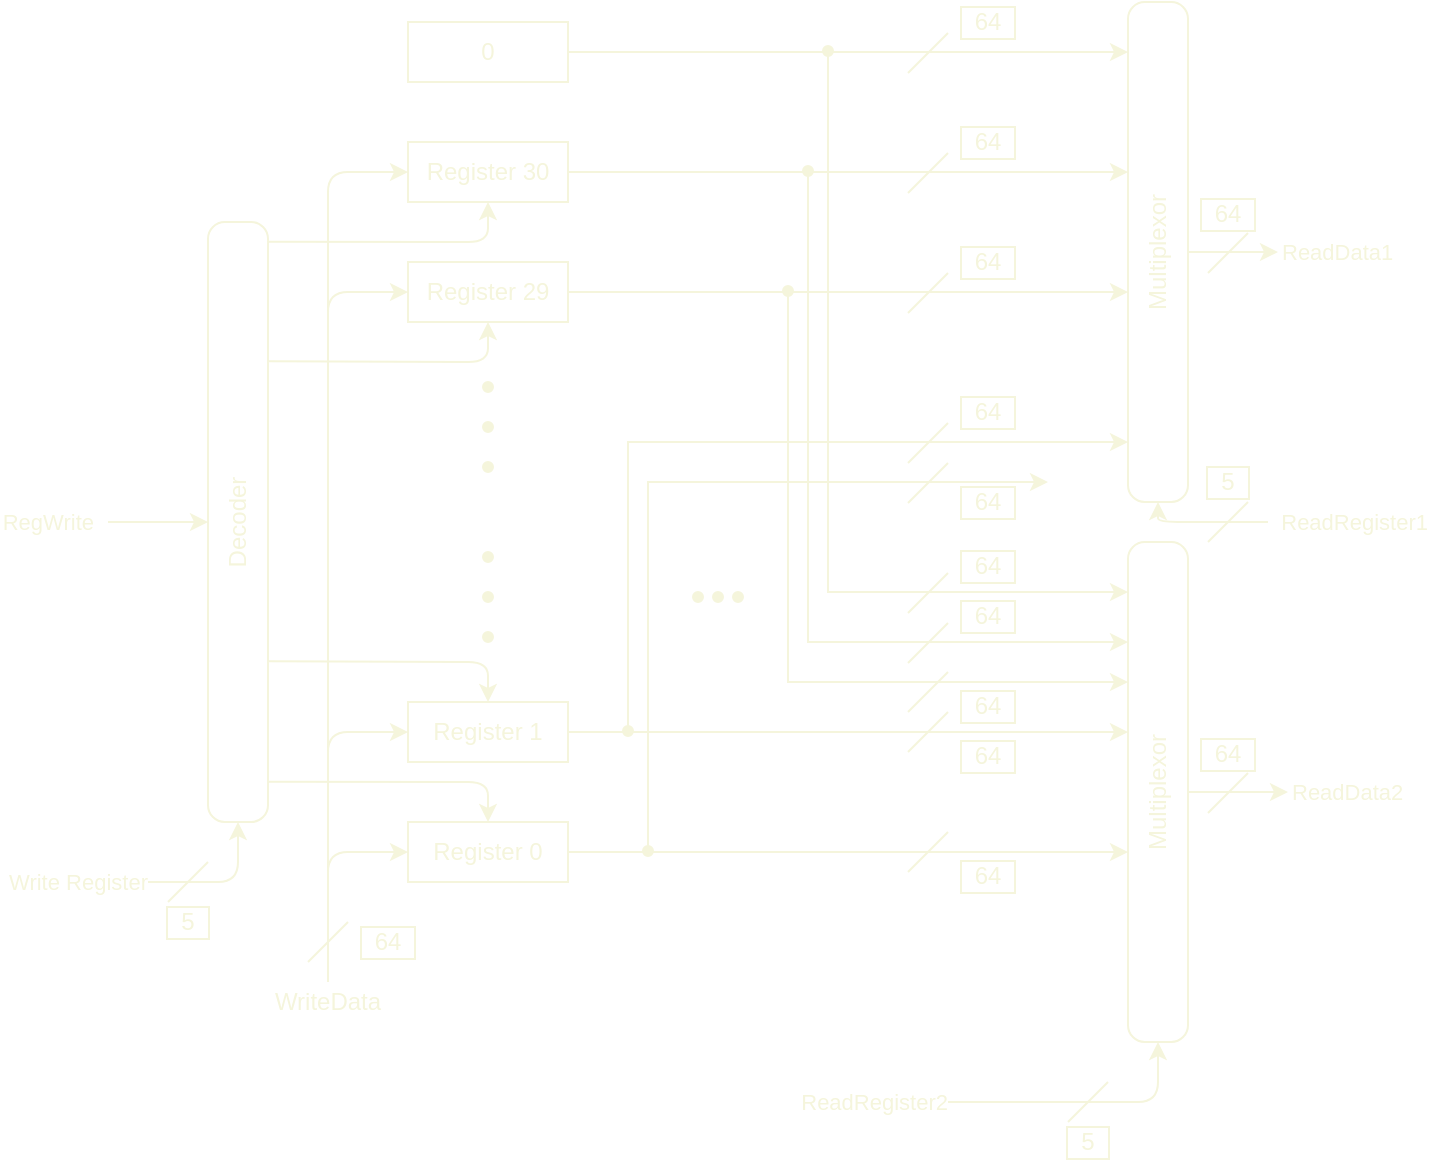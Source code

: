 <mxfile version="13.6.2" type="device"><diagram id="LnVerUIuJhwJkTdHIAUF" name="Page-1"><mxGraphModel dx="593" dy="313" grid="1" gridSize="10" guides="1" tooltips="1" connect="1" arrows="1" fold="1" page="1" pageScale="1" pageWidth="740" pageHeight="600" math="0" shadow="0"><root><mxCell id="0"/><mxCell id="1" parent="0"/><mxCell id="SUnhd_UqZ1GU9GuoNzDQ-1" value="Decoder" style="rounded=1;html=1;labelBorderColor=none;labelBackgroundColor=none;labelPosition=center;verticalLabelPosition=middle;align=center;verticalAlign=middle;arcSize=28;horizontal=0;whiteSpace=wrap;fillColor=none;strokeColor=#F5F5DC;fontColor=#F5F5DC;" vertex="1" parent="1"><mxGeometry x="110" y="120" width="30" height="300" as="geometry"/></mxCell><mxCell id="SUnhd_UqZ1GU9GuoNzDQ-2" value="" style="endArrow=classic;html=1;fontColor=#F5F5DC;strokeColor=#F5F5DC;" edge="1" parent="1"><mxGeometry width="50" height="50" relative="1" as="geometry"><mxPoint x="60" y="270" as="sourcePoint"/><mxPoint x="110" y="270" as="targetPoint"/></mxGeometry></mxCell><mxCell id="SUnhd_UqZ1GU9GuoNzDQ-3" value="RegWrite" style="edgeLabel;html=1;align=right;verticalAlign=middle;resizable=0;points=[];fontColor=#F5F5DC;labelBackgroundColor=none;" vertex="1" connectable="0" parent="SUnhd_UqZ1GU9GuoNzDQ-2"><mxGeometry x="-0.387" y="4" relative="1" as="geometry"><mxPoint x="-21.6" y="4" as="offset"/></mxGeometry></mxCell><mxCell id="SUnhd_UqZ1GU9GuoNzDQ-77" value="ReadData1" style="edgeStyle=orthogonalEdgeStyle;rounded=0;orthogonalLoop=1;jettySize=auto;html=1;exitX=1;exitY=0.5;exitDx=0;exitDy=0;align=left;fontColor=#F5F5DC;strokeColor=#F5F5DC;labelBackgroundColor=none;" edge="1" parent="1" source="SUnhd_UqZ1GU9GuoNzDQ-4"><mxGeometry x="1" relative="1" as="geometry"><mxPoint x="645" y="135" as="targetPoint"/><mxPoint as="offset"/></mxGeometry></mxCell><mxCell id="SUnhd_UqZ1GU9GuoNzDQ-4" value="Multiplexor" style="rounded=1;html=1;labelBorderColor=none;labelBackgroundColor=none;labelPosition=center;verticalLabelPosition=middle;align=center;verticalAlign=middle;arcSize=28;horizontal=0;whiteSpace=wrap;fillColor=none;strokeColor=#F5F5DC;fontColor=#F5F5DC;" vertex="1" parent="1"><mxGeometry x="570" y="10" width="30" height="250" as="geometry"/></mxCell><mxCell id="SUnhd_UqZ1GU9GuoNzDQ-80" value="ReadData2" style="edgeStyle=orthogonalEdgeStyle;rounded=0;orthogonalLoop=1;jettySize=auto;html=1;exitX=1;exitY=0.5;exitDx=0;exitDy=0;align=left;fontColor=#F5F5DC;strokeColor=#F5F5DC;labelBackgroundColor=none;" edge="1" parent="1" source="SUnhd_UqZ1GU9GuoNzDQ-5"><mxGeometry x="1" relative="1" as="geometry"><mxPoint x="650" y="405" as="targetPoint"/><mxPoint as="offset"/></mxGeometry></mxCell><mxCell id="SUnhd_UqZ1GU9GuoNzDQ-5" value="Multiplexor" style="rounded=1;html=1;labelBorderColor=none;labelBackgroundColor=none;labelPosition=center;verticalLabelPosition=middle;align=center;verticalAlign=middle;arcSize=28;horizontal=0;whiteSpace=wrap;fillColor=none;strokeColor=#F5F5DC;fontColor=#F5F5DC;" vertex="1" parent="1"><mxGeometry x="570" y="280" width="30" height="250" as="geometry"/></mxCell><mxCell id="SUnhd_UqZ1GU9GuoNzDQ-35" style="edgeStyle=orthogonalEdgeStyle;rounded=0;orthogonalLoop=1;jettySize=auto;html=1;exitX=1;exitY=0.5;exitDx=0;exitDy=0;fontColor=#F5F5DC;strokeColor=#F5F5DC;" edge="1" parent="1" source="SUnhd_UqZ1GU9GuoNzDQ-6"><mxGeometry relative="1" as="geometry"><mxPoint x="570" y="35" as="targetPoint"/></mxGeometry></mxCell><mxCell id="SUnhd_UqZ1GU9GuoNzDQ-6" value="0" style="rounded=0;whiteSpace=wrap;html=1;labelBackgroundColor=none;fillColor=none;strokeColor=#F5F5DC;fontColor=#F5F5DC;" vertex="1" parent="1"><mxGeometry x="210" y="20" width="80" height="30" as="geometry"/></mxCell><mxCell id="SUnhd_UqZ1GU9GuoNzDQ-7" value="Register 30" style="rounded=0;whiteSpace=wrap;html=1;labelBackgroundColor=none;fillColor=none;strokeColor=#F5F5DC;fontColor=#F5F5DC;" vertex="1" parent="1"><mxGeometry x="210" y="80" width="80" height="30" as="geometry"/></mxCell><mxCell id="SUnhd_UqZ1GU9GuoNzDQ-8" value="Register 29" style="rounded=0;whiteSpace=wrap;html=1;labelBackgroundColor=none;fillColor=none;strokeColor=#F5F5DC;fontColor=#F5F5DC;" vertex="1" parent="1"><mxGeometry x="210" y="140" width="80" height="30" as="geometry"/></mxCell><mxCell id="SUnhd_UqZ1GU9GuoNzDQ-9" value="" style="ellipse;whiteSpace=wrap;html=1;labelBackgroundColor=none;fillColor=#F5F5DC;strokeColor=#F5F5DC;fontColor=#F5F5DC;" vertex="1" parent="1"><mxGeometry x="247.5" y="200" width="5" height="5" as="geometry"/></mxCell><mxCell id="SUnhd_UqZ1GU9GuoNzDQ-11" value="" style="ellipse;whiteSpace=wrap;html=1;labelBackgroundColor=none;fillColor=#F5F5DC;strokeColor=#F5F5DC;fontColor=#F5F5DC;" vertex="1" parent="1"><mxGeometry x="247.5" y="220" width="5" height="5" as="geometry"/></mxCell><mxCell id="SUnhd_UqZ1GU9GuoNzDQ-12" value="" style="ellipse;whiteSpace=wrap;html=1;labelBackgroundColor=none;fillColor=#F5F5DC;strokeColor=#F5F5DC;fontColor=#F5F5DC;" vertex="1" parent="1"><mxGeometry x="247.5" y="240" width="5" height="5" as="geometry"/></mxCell><mxCell id="SUnhd_UqZ1GU9GuoNzDQ-14" value="" style="ellipse;whiteSpace=wrap;html=1;labelBackgroundColor=none;fillColor=#F5F5DC;strokeColor=#F5F5DC;fontColor=#F5F5DC;" vertex="1" parent="1"><mxGeometry x="247.5" y="285" width="5" height="5" as="geometry"/></mxCell><mxCell id="SUnhd_UqZ1GU9GuoNzDQ-15" value="" style="ellipse;whiteSpace=wrap;html=1;labelBackgroundColor=none;fillColor=#F5F5DC;strokeColor=#F5F5DC;fontColor=#F5F5DC;" vertex="1" parent="1"><mxGeometry x="247.5" y="305" width="5" height="5" as="geometry"/></mxCell><mxCell id="SUnhd_UqZ1GU9GuoNzDQ-16" value="" style="ellipse;whiteSpace=wrap;html=1;labelBackgroundColor=none;fillColor=#F5F5DC;strokeColor=#F5F5DC;fontColor=#F5F5DC;" vertex="1" parent="1"><mxGeometry x="247.5" y="325" width="5" height="5" as="geometry"/></mxCell><mxCell id="SUnhd_UqZ1GU9GuoNzDQ-17" value="Register 1" style="rounded=0;whiteSpace=wrap;html=1;labelBackgroundColor=none;fillColor=none;strokeColor=#F5F5DC;fontColor=#F5F5DC;" vertex="1" parent="1"><mxGeometry x="210" y="360" width="80" height="30" as="geometry"/></mxCell><mxCell id="SUnhd_UqZ1GU9GuoNzDQ-18" value="Register 0" style="rounded=0;whiteSpace=wrap;html=1;labelBackgroundColor=none;fillColor=none;strokeColor=#F5F5DC;fontColor=#F5F5DC;" vertex="1" parent="1"><mxGeometry x="210" y="420" width="80" height="30" as="geometry"/></mxCell><mxCell id="SUnhd_UqZ1GU9GuoNzDQ-19" value="" style="endArrow=classic;html=1;exitX=1;exitY=0.232;exitDx=0;exitDy=0;exitPerimeter=0;entryX=0.5;entryY=1;entryDx=0;entryDy=0;fontColor=#F5F5DC;strokeColor=#F5F5DC;" edge="1" parent="1" source="SUnhd_UqZ1GU9GuoNzDQ-1" target="SUnhd_UqZ1GU9GuoNzDQ-8"><mxGeometry width="50" height="50" relative="1" as="geometry"><mxPoint x="140" y="159" as="sourcePoint"/><mxPoint x="280" y="270" as="targetPoint"/><Array as="points"><mxPoint x="250" y="190"/></Array></mxGeometry></mxCell><mxCell id="SUnhd_UqZ1GU9GuoNzDQ-20" value="" style="endArrow=classic;html=1;exitX=0.997;exitY=0.033;exitDx=0;exitDy=0;entryX=0.5;entryY=1;entryDx=0;entryDy=0;exitPerimeter=0;fontColor=#F5F5DC;strokeColor=#F5F5DC;" edge="1" parent="1" source="SUnhd_UqZ1GU9GuoNzDQ-1" target="SUnhd_UqZ1GU9GuoNzDQ-7"><mxGeometry width="50" height="50" relative="1" as="geometry"><mxPoint x="130.45" y="104.92" as="sourcePoint"/><mxPoint x="200" y="105" as="targetPoint"/><Array as="points"><mxPoint x="250" y="130"/></Array></mxGeometry></mxCell><mxCell id="SUnhd_UqZ1GU9GuoNzDQ-22" value="" style="endArrow=classic;html=1;entryX=0.5;entryY=0;entryDx=0;entryDy=0;exitX=1;exitY=0.732;exitDx=0;exitDy=0;exitPerimeter=0;fontColor=#F5F5DC;strokeColor=#F5F5DC;" edge="1" parent="1" source="SUnhd_UqZ1GU9GuoNzDQ-1" target="SUnhd_UqZ1GU9GuoNzDQ-17"><mxGeometry width="50" height="50" relative="1" as="geometry"><mxPoint x="150" y="340" as="sourcePoint"/><mxPoint x="210" y="355" as="targetPoint"/><Array as="points"><mxPoint x="250" y="340"/></Array></mxGeometry></mxCell><mxCell id="SUnhd_UqZ1GU9GuoNzDQ-23" value="" style="endArrow=classic;html=1;exitX=1;exitY=0.933;exitDx=0;exitDy=0;entryX=0.5;entryY=0;entryDx=0;entryDy=0;exitPerimeter=0;fontColor=#F5F5DC;strokeColor=#F5F5DC;" edge="1" parent="1" source="SUnhd_UqZ1GU9GuoNzDQ-1" target="SUnhd_UqZ1GU9GuoNzDQ-18"><mxGeometry width="50" height="50" relative="1" as="geometry"><mxPoint x="140.45" y="434.92" as="sourcePoint"/><mxPoint x="210" y="435" as="targetPoint"/><Array as="points"><mxPoint x="250" y="400"/></Array></mxGeometry></mxCell><mxCell id="SUnhd_UqZ1GU9GuoNzDQ-24" value="" style="endArrow=classic;html=1;entryX=0;entryY=0.5;entryDx=0;entryDy=0;fontColor=#F5F5DC;strokeColor=#F5F5DC;" edge="1" parent="1" target="SUnhd_UqZ1GU9GuoNzDQ-7"><mxGeometry width="50" height="50" relative="1" as="geometry"><mxPoint x="170" y="480" as="sourcePoint"/><mxPoint x="170" y="100" as="targetPoint"/><Array as="points"><mxPoint x="170" y="95"/></Array></mxGeometry></mxCell><mxCell id="SUnhd_UqZ1GU9GuoNzDQ-25" value="" style="endArrow=classic;html=1;entryX=0;entryY=0.5;entryDx=0;entryDy=0;fontColor=#F5F5DC;strokeColor=#F5F5DC;" edge="1" parent="1"><mxGeometry width="50" height="50" relative="1" as="geometry"><mxPoint x="170" y="500" as="sourcePoint"/><mxPoint x="210" y="155" as="targetPoint"/><Array as="points"><mxPoint x="170" y="155"/></Array></mxGeometry></mxCell><mxCell id="SUnhd_UqZ1GU9GuoNzDQ-26" value="" style="endArrow=classic;html=1;entryX=0;entryY=0.5;entryDx=0;entryDy=0;fontColor=#F5F5DC;strokeColor=#F5F5DC;" edge="1" parent="1"><mxGeometry width="50" height="50" relative="1" as="geometry"><mxPoint x="170" y="500" as="sourcePoint"/><mxPoint x="210" y="375" as="targetPoint"/><Array as="points"><mxPoint x="170" y="375"/></Array></mxGeometry></mxCell><mxCell id="SUnhd_UqZ1GU9GuoNzDQ-27" value="" style="endArrow=classic;html=1;entryX=0;entryY=0.5;entryDx=0;entryDy=0;fontColor=#F5F5DC;strokeColor=#F5F5DC;" edge="1" parent="1"><mxGeometry width="50" height="50" relative="1" as="geometry"><mxPoint x="170" y="500" as="sourcePoint"/><mxPoint x="210" y="435" as="targetPoint"/><Array as="points"><mxPoint x="170" y="435"/></Array></mxGeometry></mxCell><mxCell id="SUnhd_UqZ1GU9GuoNzDQ-28" value="WriteData" style="text;html=1;strokeColor=none;fillColor=none;align=center;verticalAlign=middle;whiteSpace=wrap;rounded=0;labelBackgroundColor=none;fontColor=#F5F5DC;" vertex="1" parent="1"><mxGeometry x="150" y="500" width="40" height="20" as="geometry"/></mxCell><mxCell id="SUnhd_UqZ1GU9GuoNzDQ-29" value="" style="endArrow=none;html=1;fontColor=#F5F5DC;strokeColor=#F5F5DC;" edge="1" parent="1"><mxGeometry width="50" height="50" relative="1" as="geometry"><mxPoint x="160" y="490" as="sourcePoint"/><mxPoint x="180" y="470" as="targetPoint"/></mxGeometry></mxCell><mxCell id="SUnhd_UqZ1GU9GuoNzDQ-30" value="&amp;nbsp; 64&amp;nbsp;&amp;nbsp;" style="text;html=1;strokeColor=none;fillColor=none;align=center;verticalAlign=middle;whiteSpace=wrap;rounded=0;labelBackgroundColor=none;labelBorderColor=#F5F5DC;fontColor=#F5F5DC;" vertex="1" parent="1"><mxGeometry x="180" y="470" width="40" height="20" as="geometry"/></mxCell><mxCell id="SUnhd_UqZ1GU9GuoNzDQ-31" value="" style="endArrow=classic;html=1;entryX=0.5;entryY=1;entryDx=0;entryDy=0;fontColor=#F5F5DC;strokeColor=#F5F5DC;labelBackgroundColor=none;" edge="1" parent="1" target="SUnhd_UqZ1GU9GuoNzDQ-1"><mxGeometry width="50" height="50" relative="1" as="geometry"><mxPoint x="80" y="450" as="sourcePoint"/><mxPoint x="110" y="450" as="targetPoint"/><Array as="points"><mxPoint x="125" y="450"/></Array></mxGeometry></mxCell><mxCell id="SUnhd_UqZ1GU9GuoNzDQ-32" value="Write Register" style="edgeLabel;html=1;align=right;verticalAlign=middle;resizable=0;points=[];fontColor=#F5F5DC;labelBackgroundColor=none;" vertex="1" connectable="0" parent="SUnhd_UqZ1GU9GuoNzDQ-31"><mxGeometry x="-0.387" y="4" relative="1" as="geometry"><mxPoint x="-22.91" y="4" as="offset"/></mxGeometry></mxCell><mxCell id="SUnhd_UqZ1GU9GuoNzDQ-33" value="" style="endArrow=none;html=1;fontColor=#F5F5DC;strokeColor=#F5F5DC;" edge="1" parent="1"><mxGeometry width="50" height="50" relative="1" as="geometry"><mxPoint x="90" y="460.0" as="sourcePoint"/><mxPoint x="110" y="440.0" as="targetPoint"/></mxGeometry></mxCell><mxCell id="SUnhd_UqZ1GU9GuoNzDQ-34" value="&amp;nbsp; 5&amp;nbsp;&amp;nbsp;" style="text;html=1;strokeColor=none;fillColor=none;align=center;verticalAlign=middle;whiteSpace=wrap;rounded=0;labelBackgroundColor=none;labelBorderColor=#F5F5DC;fontColor=#F5F5DC;" vertex="1" parent="1"><mxGeometry x="80" y="460" width="40" height="20" as="geometry"/></mxCell><mxCell id="SUnhd_UqZ1GU9GuoNzDQ-36" style="edgeStyle=orthogonalEdgeStyle;rounded=0;orthogonalLoop=1;jettySize=auto;html=1;exitX=1;exitY=0.5;exitDx=0;exitDy=0;fontColor=#F5F5DC;strokeColor=#F5F5DC;" edge="1" parent="1"><mxGeometry relative="1" as="geometry"><mxPoint x="570" y="95" as="targetPoint"/><mxPoint x="290" y="95" as="sourcePoint"/></mxGeometry></mxCell><mxCell id="SUnhd_UqZ1GU9GuoNzDQ-37" style="edgeStyle=orthogonalEdgeStyle;rounded=0;orthogonalLoop=1;jettySize=auto;html=1;exitX=1;exitY=0.5;exitDx=0;exitDy=0;fontColor=#F5F5DC;strokeColor=#F5F5DC;" edge="1" parent="1"><mxGeometry relative="1" as="geometry"><mxPoint x="570" y="155" as="targetPoint"/><mxPoint x="290" y="155" as="sourcePoint"/></mxGeometry></mxCell><mxCell id="SUnhd_UqZ1GU9GuoNzDQ-38" style="edgeStyle=orthogonalEdgeStyle;rounded=0;orthogonalLoop=1;jettySize=auto;html=1;exitX=1;exitY=0.5;exitDx=0;exitDy=0;fontColor=#F5F5DC;strokeColor=#F5F5DC;" edge="1" parent="1"><mxGeometry relative="1" as="geometry"><mxPoint x="570" y="375" as="targetPoint"/><mxPoint x="290" y="375" as="sourcePoint"/></mxGeometry></mxCell><mxCell id="SUnhd_UqZ1GU9GuoNzDQ-39" style="edgeStyle=orthogonalEdgeStyle;rounded=0;orthogonalLoop=1;jettySize=auto;html=1;exitX=1;exitY=0.5;exitDx=0;exitDy=0;fontColor=#F5F5DC;strokeColor=#F5F5DC;" edge="1" parent="1"><mxGeometry relative="1" as="geometry"><mxPoint x="570" y="435" as="targetPoint"/><mxPoint x="290" y="435" as="sourcePoint"/></mxGeometry></mxCell><mxCell id="SUnhd_UqZ1GU9GuoNzDQ-40" style="edgeStyle=orthogonalEdgeStyle;rounded=0;orthogonalLoop=1;jettySize=auto;html=1;entryX=-0.001;entryY=0.104;entryDx=0;entryDy=0;entryPerimeter=0;fontColor=#F5F5DC;strokeColor=#F5F5DC;" edge="1" parent="1"><mxGeometry relative="1" as="geometry"><mxPoint x="570" y="305" as="targetPoint"/><mxPoint x="290" y="35" as="sourcePoint"/><Array as="points"><mxPoint x="420" y="35"/><mxPoint x="420" y="305"/><mxPoint x="570" y="305"/></Array></mxGeometry></mxCell><mxCell id="SUnhd_UqZ1GU9GuoNzDQ-41" style="edgeStyle=orthogonalEdgeStyle;rounded=0;orthogonalLoop=1;jettySize=auto;html=1;fontColor=#F5F5DC;strokeColor=#F5F5DC;" edge="1" parent="1"><mxGeometry relative="1" as="geometry"><mxPoint x="570" y="330" as="targetPoint"/><mxPoint x="290.0" y="95" as="sourcePoint"/><Array as="points"><mxPoint x="410" y="95"/><mxPoint x="410" y="330"/></Array></mxGeometry></mxCell><mxCell id="SUnhd_UqZ1GU9GuoNzDQ-43" style="edgeStyle=orthogonalEdgeStyle;rounded=0;orthogonalLoop=1;jettySize=auto;html=1;fontColor=#F5F5DC;strokeColor=#F5F5DC;" edge="1" parent="1"><mxGeometry relative="1" as="geometry"><mxPoint x="570" y="350" as="targetPoint"/><mxPoint x="290" y="155" as="sourcePoint"/><Array as="points"><mxPoint x="400" y="155"/><mxPoint x="400" y="350"/></Array></mxGeometry></mxCell><mxCell id="SUnhd_UqZ1GU9GuoNzDQ-44" value="" style="ellipse;whiteSpace=wrap;html=1;labelBackgroundColor=none;fillColor=#F5F5DC;strokeColor=#F5F5DC;fontColor=#F5F5DC;" vertex="1" parent="1"><mxGeometry x="417.5" y="32" width="5" height="5" as="geometry"/></mxCell><mxCell id="SUnhd_UqZ1GU9GuoNzDQ-45" value="" style="ellipse;whiteSpace=wrap;html=1;labelBackgroundColor=none;fillColor=#F5F5DC;fontColor=#F5F5DC;strokeColor=#F5F5DC;" vertex="1" parent="1"><mxGeometry x="407.5" y="92" width="5" height="5" as="geometry"/></mxCell><mxCell id="SUnhd_UqZ1GU9GuoNzDQ-46" value="" style="ellipse;whiteSpace=wrap;html=1;labelBackgroundColor=none;fillColor=#F5F5DC;strokeColor=#F5F5DC;fontColor=#F5F5DC;" vertex="1" parent="1"><mxGeometry x="397.5" y="152" width="5" height="5" as="geometry"/></mxCell><mxCell id="SUnhd_UqZ1GU9GuoNzDQ-47" style="edgeStyle=orthogonalEdgeStyle;rounded=0;orthogonalLoop=1;jettySize=auto;html=1;horizontal=1;verticalAlign=middle;exitX=1;exitY=0.5;exitDx=0;exitDy=0;fontColor=#F5F5DC;strokeColor=#F5F5DC;" edge="1" parent="1" source="SUnhd_UqZ1GU9GuoNzDQ-17"><mxGeometry relative="1" as="geometry"><mxPoint x="570" y="230" as="targetPoint"/><mxPoint x="340" y="375" as="sourcePoint"/><Array as="points"><mxPoint x="320" y="375"/><mxPoint x="320" y="230"/></Array></mxGeometry></mxCell><mxCell id="SUnhd_UqZ1GU9GuoNzDQ-48" value="" style="ellipse;whiteSpace=wrap;html=1;labelBackgroundColor=none;fillColor=#F5F5DC;strokeColor=#F5F5DC;fontColor=#F5F5DC;" vertex="1" parent="1"><mxGeometry x="317.5" y="372" width="5" height="5" as="geometry"/></mxCell><mxCell id="SUnhd_UqZ1GU9GuoNzDQ-49" style="edgeStyle=orthogonalEdgeStyle;rounded=0;orthogonalLoop=1;jettySize=auto;html=1;horizontal=1;verticalAlign=middle;fontColor=#F5F5DC;strokeColor=#F5F5DC;" edge="1" parent="1"><mxGeometry relative="1" as="geometry"><mxPoint x="530" y="250" as="targetPoint"/><mxPoint x="290" y="435" as="sourcePoint"/><Array as="points"><mxPoint x="330" y="435"/><mxPoint x="330" y="250"/></Array></mxGeometry></mxCell><mxCell id="SUnhd_UqZ1GU9GuoNzDQ-50" value="" style="ellipse;whiteSpace=wrap;html=1;labelBackgroundColor=none;fillColor=#F5F5DC;strokeColor=#F5F5DC;fontColor=#F5F5DC;" vertex="1" parent="1"><mxGeometry x="327.5" y="432" width="5" height="5" as="geometry"/></mxCell><mxCell id="SUnhd_UqZ1GU9GuoNzDQ-51" value="" style="endArrow=none;html=1;fontColor=#F5F5DC;strokeColor=#F5F5DC;" edge="1" parent="1"><mxGeometry width="50" height="50" relative="1" as="geometry"><mxPoint x="460" y="445" as="sourcePoint"/><mxPoint x="480" y="425" as="targetPoint"/></mxGeometry></mxCell><mxCell id="SUnhd_UqZ1GU9GuoNzDQ-52" value="&amp;nbsp; 64&amp;nbsp;&amp;nbsp;" style="text;html=1;strokeColor=none;fillColor=none;align=center;verticalAlign=middle;whiteSpace=wrap;rounded=0;labelBackgroundColor=none;labelBorderColor=#F5F5DC;fontColor=#F5F5DC;" vertex="1" parent="1"><mxGeometry x="480" y="437" width="40" height="20" as="geometry"/></mxCell><mxCell id="SUnhd_UqZ1GU9GuoNzDQ-53" value="" style="endArrow=none;html=1;fontColor=#F5F5DC;strokeColor=#F5F5DC;" edge="1" parent="1"><mxGeometry width="50" height="50" relative="1" as="geometry"><mxPoint x="460" y="385" as="sourcePoint"/><mxPoint x="480" y="365" as="targetPoint"/></mxGeometry></mxCell><mxCell id="SUnhd_UqZ1GU9GuoNzDQ-54" value="&amp;nbsp; 64&amp;nbsp;&amp;nbsp;" style="text;html=1;strokeColor=none;fillColor=none;align=center;verticalAlign=middle;whiteSpace=wrap;rounded=0;labelBackgroundColor=none;labelBorderColor=#F5F5DC;fontColor=#F5F5DC;" vertex="1" parent="1"><mxGeometry x="480" y="377" width="40" height="20" as="geometry"/></mxCell><mxCell id="SUnhd_UqZ1GU9GuoNzDQ-55" value="" style="endArrow=none;html=1;fontColor=#F5F5DC;strokeColor=#F5F5DC;" edge="1" parent="1"><mxGeometry width="50" height="50" relative="1" as="geometry"><mxPoint x="460" y="365" as="sourcePoint"/><mxPoint x="480" y="345" as="targetPoint"/></mxGeometry></mxCell><mxCell id="SUnhd_UqZ1GU9GuoNzDQ-56" value="&amp;nbsp; 64&amp;nbsp;&amp;nbsp;" style="text;html=1;strokeColor=none;fillColor=none;align=center;verticalAlign=middle;whiteSpace=wrap;rounded=0;labelBackgroundColor=none;labelBorderColor=#F5F5DC;fontColor=#F5F5DC;" vertex="1" parent="1"><mxGeometry x="480" y="352" width="40" height="20" as="geometry"/></mxCell><mxCell id="SUnhd_UqZ1GU9GuoNzDQ-57" value="" style="endArrow=none;html=1;fontColor=#F5F5DC;strokeColor=#F5F5DC;" edge="1" parent="1"><mxGeometry width="50" height="50" relative="1" as="geometry"><mxPoint x="460" y="340.5" as="sourcePoint"/><mxPoint x="480" y="320.5" as="targetPoint"/></mxGeometry></mxCell><mxCell id="SUnhd_UqZ1GU9GuoNzDQ-58" value="&amp;nbsp; 64&amp;nbsp;&amp;nbsp;" style="text;html=1;strokeColor=none;fillColor=none;align=center;verticalAlign=middle;whiteSpace=wrap;rounded=0;labelBackgroundColor=none;labelBorderColor=#F5F5DC;fontColor=#F5F5DC;" vertex="1" parent="1"><mxGeometry x="480" y="307" width="40" height="20" as="geometry"/></mxCell><mxCell id="SUnhd_UqZ1GU9GuoNzDQ-59" value="" style="endArrow=none;html=1;fontColor=#F5F5DC;strokeColor=#F5F5DC;" edge="1" parent="1"><mxGeometry width="50" height="50" relative="1" as="geometry"><mxPoint x="460" y="315.5" as="sourcePoint"/><mxPoint x="480" y="295.5" as="targetPoint"/></mxGeometry></mxCell><mxCell id="SUnhd_UqZ1GU9GuoNzDQ-60" value="&amp;nbsp; 64&amp;nbsp;&amp;nbsp;" style="text;html=1;strokeColor=none;fillColor=none;align=center;verticalAlign=middle;whiteSpace=wrap;rounded=0;labelBackgroundColor=none;labelBorderColor=#F5F5DC;fontColor=#F5F5DC;" vertex="1" parent="1"><mxGeometry x="480" y="282" width="40" height="20" as="geometry"/></mxCell><mxCell id="SUnhd_UqZ1GU9GuoNzDQ-61" value="" style="endArrow=none;html=1;fontColor=#F5F5DC;strokeColor=#F5F5DC;" edge="1" parent="1"><mxGeometry width="50" height="50" relative="1" as="geometry"><mxPoint x="460" y="260.5" as="sourcePoint"/><mxPoint x="480" y="240.5" as="targetPoint"/></mxGeometry></mxCell><mxCell id="SUnhd_UqZ1GU9GuoNzDQ-62" value="&amp;nbsp; 64&amp;nbsp;&amp;nbsp;" style="text;html=1;strokeColor=none;fillColor=none;align=center;verticalAlign=middle;whiteSpace=wrap;rounded=0;labelBackgroundColor=none;labelBorderColor=#F5F5DC;fontColor=#F5F5DC;" vertex="1" parent="1"><mxGeometry x="480" y="250" width="40" height="20" as="geometry"/></mxCell><mxCell id="SUnhd_UqZ1GU9GuoNzDQ-63" value="" style="endArrow=none;html=1;fontColor=#F5F5DC;strokeColor=#F5F5DC;" edge="1" parent="1"><mxGeometry width="50" height="50" relative="1" as="geometry"><mxPoint x="460" y="240.5" as="sourcePoint"/><mxPoint x="480" y="220.5" as="targetPoint"/></mxGeometry></mxCell><mxCell id="SUnhd_UqZ1GU9GuoNzDQ-64" value="&amp;nbsp; 64&amp;nbsp;&amp;nbsp;" style="text;html=1;strokeColor=none;fillColor=none;align=center;verticalAlign=middle;whiteSpace=wrap;rounded=0;labelBackgroundColor=none;labelBorderColor=#F5F5DC;fontColor=#F5F5DC;" vertex="1" parent="1"><mxGeometry x="480" y="205" width="40" height="20" as="geometry"/></mxCell><mxCell id="SUnhd_UqZ1GU9GuoNzDQ-65" value="" style="endArrow=none;html=1;fontColor=#F5F5DC;strokeColor=#F5F5DC;" edge="1" parent="1"><mxGeometry width="50" height="50" relative="1" as="geometry"><mxPoint x="460" y="165.5" as="sourcePoint"/><mxPoint x="480" y="145.5" as="targetPoint"/></mxGeometry></mxCell><mxCell id="SUnhd_UqZ1GU9GuoNzDQ-66" value="&amp;nbsp; 64&amp;nbsp;&amp;nbsp;" style="text;html=1;strokeColor=none;fillColor=none;align=center;verticalAlign=middle;whiteSpace=wrap;rounded=0;labelBackgroundColor=none;labelBorderColor=#F5F5DC;fontColor=#F5F5DC;" vertex="1" parent="1"><mxGeometry x="480" y="130" width="40" height="20" as="geometry"/></mxCell><mxCell id="SUnhd_UqZ1GU9GuoNzDQ-67" value="" style="endArrow=none;html=1;fontColor=#F5F5DC;strokeColor=#F5F5DC;" edge="1" parent="1"><mxGeometry width="50" height="50" relative="1" as="geometry"><mxPoint x="460" y="105.5" as="sourcePoint"/><mxPoint x="480" y="85.5" as="targetPoint"/></mxGeometry></mxCell><mxCell id="SUnhd_UqZ1GU9GuoNzDQ-68" value="&amp;nbsp; 64&amp;nbsp;&amp;nbsp;" style="text;html=1;strokeColor=none;fillColor=none;align=center;verticalAlign=middle;whiteSpace=wrap;rounded=0;labelBackgroundColor=none;labelBorderColor=#F5F5DC;fontColor=#F5F5DC;" vertex="1" parent="1"><mxGeometry x="480" y="70" width="40" height="20" as="geometry"/></mxCell><mxCell id="SUnhd_UqZ1GU9GuoNzDQ-69" value="" style="endArrow=none;html=1;fontColor=#F5F5DC;strokeColor=#F5F5DC;" edge="1" parent="1"><mxGeometry width="50" height="50" relative="1" as="geometry"><mxPoint x="460" y="45.5" as="sourcePoint"/><mxPoint x="480" y="25.5" as="targetPoint"/></mxGeometry></mxCell><mxCell id="SUnhd_UqZ1GU9GuoNzDQ-70" value="&amp;nbsp; 64&amp;nbsp;&amp;nbsp;" style="text;html=1;strokeColor=none;fillColor=none;align=center;verticalAlign=middle;whiteSpace=wrap;rounded=0;labelBackgroundColor=none;labelBorderColor=#F5F5DC;fontColor=#F5F5DC;" vertex="1" parent="1"><mxGeometry x="480" y="10" width="40" height="20" as="geometry"/></mxCell><mxCell id="SUnhd_UqZ1GU9GuoNzDQ-74" value="" style="ellipse;whiteSpace=wrap;html=1;labelBackgroundColor=none;fillColor=#F5F5DC;strokeColor=#F5F5DC;fontColor=#F5F5DC;" vertex="1" parent="1"><mxGeometry x="372.5" y="305" width="5" height="5" as="geometry"/></mxCell><mxCell id="SUnhd_UqZ1GU9GuoNzDQ-75" value="" style="ellipse;whiteSpace=wrap;html=1;labelBackgroundColor=none;fillColor=#F5F5DC;strokeColor=#F5F5DC;fontColor=#F5F5DC;" vertex="1" parent="1"><mxGeometry x="362.5" y="305" width="5" height="5" as="geometry"/></mxCell><mxCell id="SUnhd_UqZ1GU9GuoNzDQ-76" value="" style="ellipse;whiteSpace=wrap;html=1;labelBackgroundColor=none;fillColor=#F5F5DC;strokeColor=#F5F5DC;fontColor=#F5F5DC;" vertex="1" parent="1"><mxGeometry x="352.5" y="305" width="5" height="5" as="geometry"/></mxCell><mxCell id="SUnhd_UqZ1GU9GuoNzDQ-81" value="" style="endArrow=none;html=1;fontColor=#F5F5DC;strokeColor=#F5F5DC;" edge="1" parent="1"><mxGeometry width="50" height="50" relative="1" as="geometry"><mxPoint x="610" y="145.5" as="sourcePoint"/><mxPoint x="630" y="125.5" as="targetPoint"/></mxGeometry></mxCell><mxCell id="SUnhd_UqZ1GU9GuoNzDQ-82" value="&amp;nbsp; 64&amp;nbsp;&amp;nbsp;" style="text;html=1;strokeColor=none;fillColor=none;align=center;verticalAlign=middle;whiteSpace=wrap;rounded=0;labelBackgroundColor=none;labelBorderColor=#F5F5DC;fontColor=#F5F5DC;" vertex="1" parent="1"><mxGeometry x="600" y="106" width="40" height="20" as="geometry"/></mxCell><mxCell id="SUnhd_UqZ1GU9GuoNzDQ-83" value="" style="endArrow=none;html=1;fontColor=#F5F5DC;strokeColor=#F5F5DC;" edge="1" parent="1"><mxGeometry width="50" height="50" relative="1" as="geometry"><mxPoint x="610" y="415.5" as="sourcePoint"/><mxPoint x="630" y="395.5" as="targetPoint"/></mxGeometry></mxCell><mxCell id="SUnhd_UqZ1GU9GuoNzDQ-84" value="&amp;nbsp; 64&amp;nbsp;&amp;nbsp;" style="text;html=1;strokeColor=none;fillColor=none;align=center;verticalAlign=middle;whiteSpace=wrap;rounded=0;labelBackgroundColor=none;labelBorderColor=#F5F5DC;fontColor=#F5F5DC;" vertex="1" parent="1"><mxGeometry x="600" y="376" width="40" height="20" as="geometry"/></mxCell><mxCell id="SUnhd_UqZ1GU9GuoNzDQ-85" value="" style="endArrow=classic;html=1;entryX=0.5;entryY=1;entryDx=0;entryDy=0;fontColor=#F5F5DC;strokeColor=#F5F5DC;" edge="1" parent="1"><mxGeometry width="50" height="50" relative="1" as="geometry"><mxPoint x="480" y="560" as="sourcePoint"/><mxPoint x="585.0" y="530" as="targetPoint"/><Array as="points"><mxPoint x="585" y="560"/></Array></mxGeometry></mxCell><mxCell id="SUnhd_UqZ1GU9GuoNzDQ-86" value="ReadRegister2" style="edgeLabel;html=1;align=right;verticalAlign=middle;resizable=0;points=[];fontColor=#F5F5DC;labelBackgroundColor=none;" vertex="1" connectable="0" parent="SUnhd_UqZ1GU9GuoNzDQ-85"><mxGeometry x="-0.387" y="4" relative="1" as="geometry"><mxPoint x="-41.45" y="4" as="offset"/></mxGeometry></mxCell><mxCell id="SUnhd_UqZ1GU9GuoNzDQ-87" value="" style="endArrow=none;html=1;fontColor=#F5F5DC;strokeColor=#F5F5DC;" edge="1" parent="1"><mxGeometry width="50" height="50" relative="1" as="geometry"><mxPoint x="540" y="570" as="sourcePoint"/><mxPoint x="560" y="550" as="targetPoint"/></mxGeometry></mxCell><mxCell id="SUnhd_UqZ1GU9GuoNzDQ-88" value="&amp;nbsp; 5&amp;nbsp;&amp;nbsp;" style="text;html=1;strokeColor=none;fillColor=none;align=center;verticalAlign=middle;whiteSpace=wrap;rounded=0;labelBackgroundColor=none;labelBorderColor=#F5F5DC;fontColor=#F5F5DC;" vertex="1" parent="1"><mxGeometry x="530" y="570" width="40" height="20" as="geometry"/></mxCell><mxCell id="SUnhd_UqZ1GU9GuoNzDQ-89" value="" style="endArrow=classic;html=1;entryX=0.5;entryY=1;entryDx=0;entryDy=0;fontColor=#F5F5DC;strokeColor=#F5F5DC;" edge="1" parent="1" target="SUnhd_UqZ1GU9GuoNzDQ-4"><mxGeometry width="50" height="50" relative="1" as="geometry"><mxPoint x="640" y="270" as="sourcePoint"/><mxPoint x="735" y="240" as="targetPoint"/><Array as="points"><mxPoint x="585" y="270"/></Array></mxGeometry></mxCell><mxCell id="SUnhd_UqZ1GU9GuoNzDQ-90" value="ReadRegister1" style="edgeLabel;html=1;align=right;verticalAlign=middle;resizable=0;points=[];fontColor=#F5F5DC;labelBackgroundColor=none;" vertex="1" connectable="0" parent="SUnhd_UqZ1GU9GuoNzDQ-89"><mxGeometry x="-0.387" y="4" relative="1" as="geometry"><mxPoint x="100" y="-4" as="offset"/></mxGeometry></mxCell><mxCell id="SUnhd_UqZ1GU9GuoNzDQ-91" value="" style="endArrow=none;html=1;fontColor=#F5F5DC;strokeColor=#F5F5DC;" edge="1" parent="1"><mxGeometry width="50" height="50" relative="1" as="geometry"><mxPoint x="610" y="280" as="sourcePoint"/><mxPoint x="630" y="260" as="targetPoint"/></mxGeometry></mxCell><mxCell id="SUnhd_UqZ1GU9GuoNzDQ-92" value="&amp;nbsp; 5&amp;nbsp;&amp;nbsp;" style="text;html=1;strokeColor=none;fillColor=none;align=center;verticalAlign=middle;whiteSpace=wrap;rounded=0;labelBackgroundColor=none;labelBorderColor=#F5F5DC;fontColor=#F5F5DC;" vertex="1" parent="1"><mxGeometry x="600" y="240" width="40" height="20" as="geometry"/></mxCell></root></mxGraphModel></diagram></mxfile>